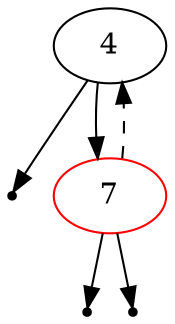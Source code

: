 digraph BST {
	 null0 [shape=point];
	 4 -> null0;
	 4 -> 7;
	7 [color="red"];
	 7 -> 4 [style=dashed];
	 null1 [shape=point];
	 7 -> null1;
	 null2 [shape=point];
	 7 -> null2;
}
